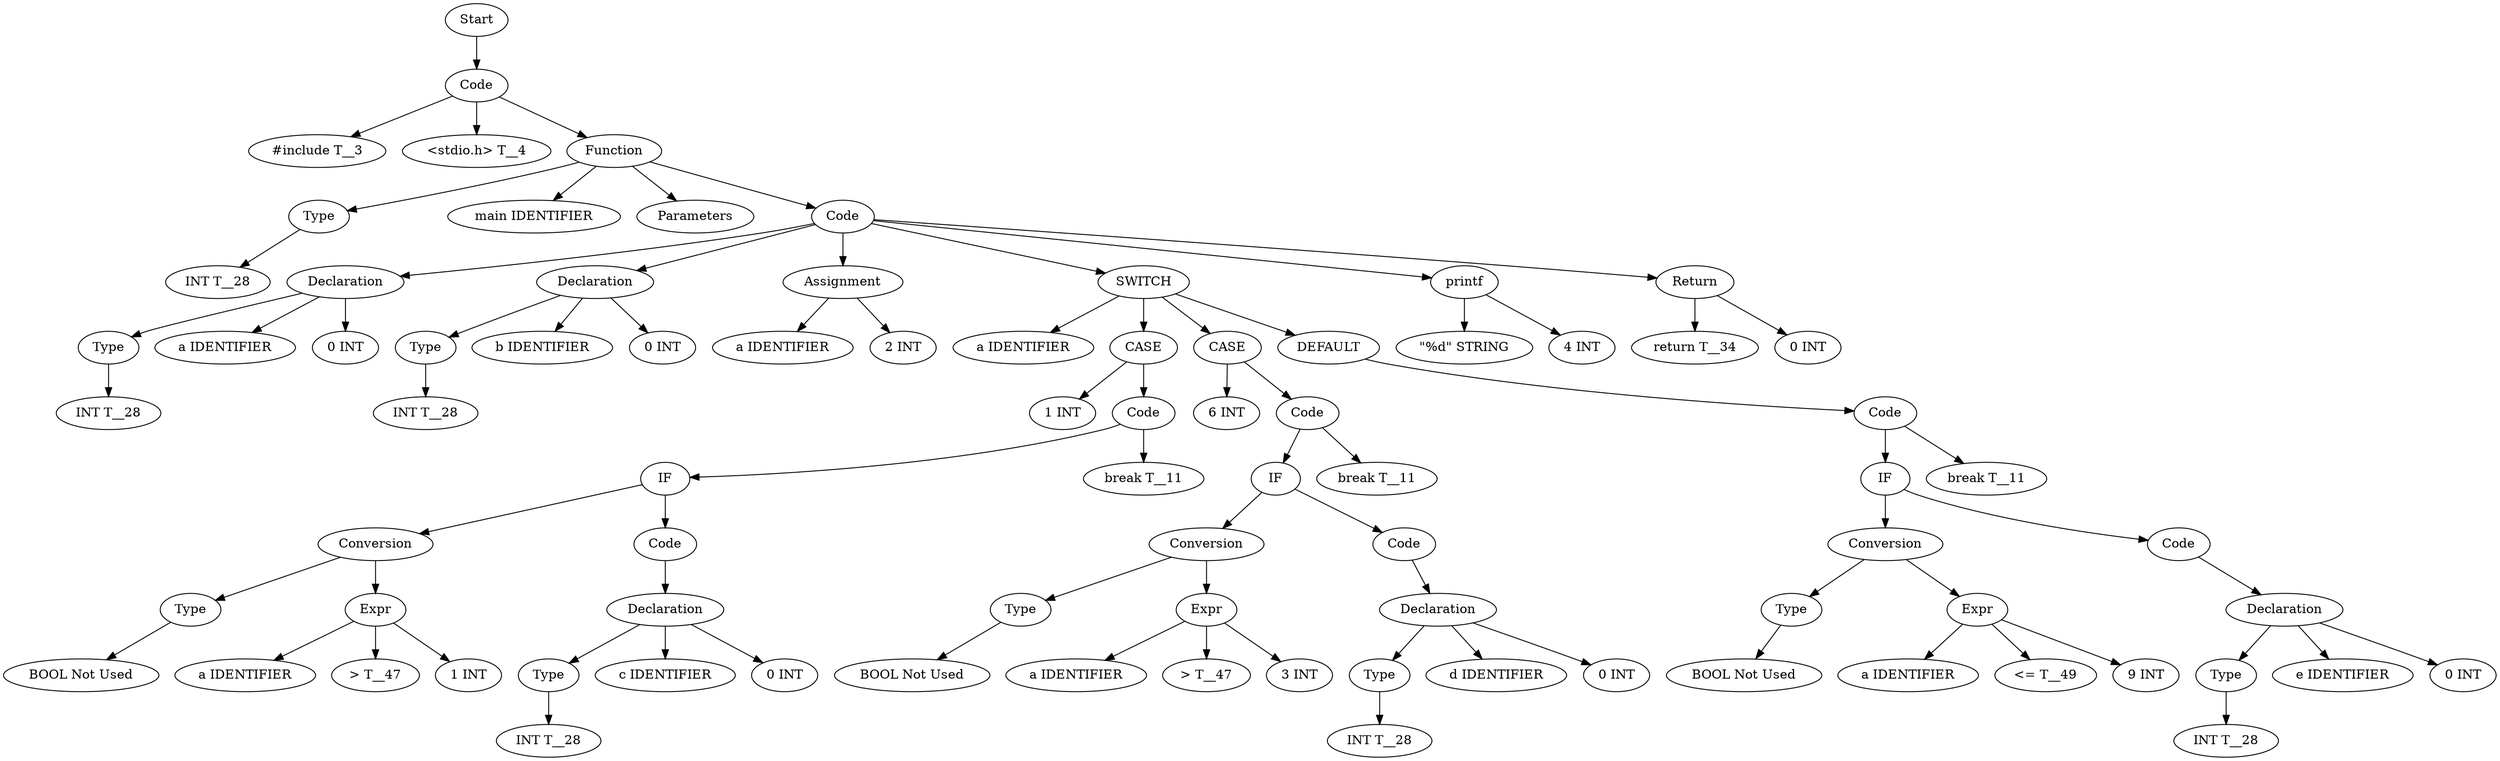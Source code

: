 digraph AST {
  "123260941450784" [label="Start"];
  "123260941450784" -> "123260941443728";
  "123260941443728" [label="Code"];
  "123260941443728" -> "123260941449008";
  "123260941443728" -> "123260941448960";
  "123260941443728" -> "123260941450496";
  "123260941449008" [label="#include T__3"];
  "123260941448960" [label="<stdio.h> T__4"];
  "123260941450496" [label="Function"];
  "123260941450496" -> "123260941446080";
  "123260941450496" -> "123260941447904";
  "123260941450496" -> "123260941438256";
  "123260941450496" -> "123260941448864";
  "123260941446080" [label="Type"];
  "123260941446080" -> "123260941438544";
  "123260941438544" [label="INT T__28"];
  "123260941447904" [label="main IDENTIFIER"];
  "123260941438256" [label="Parameters"];
  "123260941448864" [label="Code"];
  "123260941448864" -> "123260941450208";
  "123260941448864" -> "123260941590176";
  "123260941448864" -> "123260941587440";
  "123260941448864" -> "123260941587296";
  "123260941448864" -> "123260941588640";
  "123260941448864" -> "123260941585760";
  "123260941450208" [label="Declaration"];
  "123260941450208" -> "123260941438736";
  "123260941450208" -> "123260941586720";
  "123260941450208" -> "123260941588064";
  "123260941438736" [label="Type"];
  "123260941438736" -> "123260941442720";
  "123260941442720" [label="INT T__28"];
  "123260941586720" [label="a IDENTIFIER"];
  "123260941588064" [label="0 INT"];
  "123260941590176" [label="Declaration"];
  "123260941590176" -> "123260941588928";
  "123260941590176" -> "123260941589984";
  "123260941590176" -> "123260941584032";
  "123260941588928" [label="Type"];
  "123260941588928" -> "123260941583312";
  "123260941583312" [label="INT T__28"];
  "123260941589984" [label="b IDENTIFIER"];
  "123260941584032" [label="0 INT"];
  "123260941587440" [label="Assignment"];
  "123260941587440" -> "123260941587536";
  "123260941587440" -> "123260941589120";
  "123260941587536" [label="a IDENTIFIER"];
  "123260941589120" [label="2 INT"];
  "123260941587296" [label="SWITCH"];
  "123260941587296" -> "123260941590032";
  "123260941587296" -> "123260941588208";
  "123260941587296" -> "123260941589072";
  "123260941587296" -> "123260941585904";
  "123260941590032" [label="a IDENTIFIER"];
  "123260941588208" [label="CASE"];
  "123260941588208" -> "123260941588976";
  "123260941588208" -> "123260941583168";
  "123260941588976" [label="1 INT"];
  "123260941583168" [label="Code"];
  "123260941583168" -> "123260941583072";
  "123260941583168" -> "123260941587824";
  "123260941583072" [label="IF"];
  "123260941583072" -> "123260941595360";
  "123260941583072" -> "123260941596512";
  "123260941595360" [label="Conversion"];
  "123260941595360" -> "123260941595456";
  "123260941595360" -> "123260941588880";
  "123260941595456" [label="Type"];
  "123260941595456" -> "123260941582688";
  "123260941582688" [label="BOOL Not Used"];
  "123260941588880" [label="Expr"];
  "123260941588880" -> "123260941588304";
  "123260941588880" -> "123260941591136";
  "123260941588880" -> "123260941583408";
  "123260941588304" [label="a IDENTIFIER"];
  "123260941591136" [label="> T__47"];
  "123260941583408" [label="1 INT"];
  "123260941596512" [label="Code"];
  "123260941596512" -> "123260941588016";
  "123260941588016" [label="Declaration"];
  "123260941588016" -> "123260941584944";
  "123260941588016" -> "123260941585952";
  "123260941588016" -> "123260941583120";
  "123260941584944" [label="Type"];
  "123260941584944" -> "123260941587584";
  "123260941587584" [label="INT T__28"];
  "123260941585952" [label="c IDENTIFIER"];
  "123260941583120" [label="0 INT"];
  "123260941587824" [label="break T__11"];
  "123260941589072" [label="CASE"];
  "123260941589072" -> "123260941589168";
  "123260941589072" -> "123260941589264";
  "123260941589168" [label="6 INT"];
  "123260941589264" [label="Code"];
  "123260941589264" -> "123260941588784";
  "123260941589264" -> "123260941582736";
  "123260941588784" [label="IF"];
  "123260941588784" -> "123260941596272";
  "123260941588784" -> "123260941588352";
  "123260941596272" [label="Conversion"];
  "123260941596272" -> "123260941582832";
  "123260941596272" -> "123260941590128";
  "123260941582832" [label="Type"];
  "123260941582832" -> "123260941596368";
  "123260941596368" [label="BOOL Not Used"];
  "123260941590128" [label="Expr"];
  "123260941590128" -> "123260941585616";
  "123260941590128" -> "123260941585664";
  "123260941590128" -> "123260941584080";
  "123260941585616" [label="a IDENTIFIER"];
  "123260941585664" [label="> T__47"];
  "123260941584080" [label="3 INT"];
  "123260941588352" [label="Code"];
  "123260941588352" -> "123260941588496";
  "123260941588496" [label="Declaration"];
  "123260941588496" -> "123260941582592";
  "123260941588496" -> "123260941587872";
  "123260941588496" -> "123260941583984";
  "123260941582592" [label="Type"];
  "123260941582592" -> "123260941587008";
  "123260941587008" [label="INT T__28"];
  "123260941587872" [label="d IDENTIFIER"];
  "123260941583984" [label="0 INT"];
  "123260941582736" [label="break T__11"];
  "123260941585904" [label="DEFAULT"];
  "123260941585904" -> "123260941587056";
  "123260941587056" [label="Code"];
  "123260941587056" -> "123260941587104";
  "123260941587056" -> "123260941594496";
  "123260941587104" [label="IF"];
  "123260941587104" -> "123260941596320";
  "123260941587104" -> "123260941596608";
  "123260941596320" [label="Conversion"];
  "123260941596320" -> "123260941595312";
  "123260941596320" -> "123260941582544";
  "123260941595312" [label="Type"];
  "123260941595312" -> "123260941596992";
  "123260941596992" [label="BOOL Not Used"];
  "123260941582544" [label="Expr"];
  "123260941582544" -> "123260941583456";
  "123260941582544" -> "123260941583792";
  "123260941582544" -> "123260941592000";
  "123260941583456" [label="a IDENTIFIER"];
  "123260941583792" [label="<= T__49"];
  "123260941592000" [label="9 INT"];
  "123260941596608" [label="Code"];
  "123260941596608" -> "123260941591952";
  "123260941591952" [label="Declaration"];
  "123260941591952" -> "123260941593776";
  "123260941591952" -> "123260941593680";
  "123260941591952" -> "123260941592816";
  "123260941593776" [label="Type"];
  "123260941593776" -> "123260941593728";
  "123260941593728" [label="INT T__28"];
  "123260941593680" [label="e IDENTIFIER"];
  "123260941592816" [label="0 INT"];
  "123260941594496" [label="break T__11"];
  "123260941588640" [label="printf"];
  "123260941588640" -> "123260941584560";
  "123260941588640" -> "123260941585712";
  "123260941584560" [label="\"%d\" STRING"];
  "123260941585712" [label="4 INT"];
  "123260941585760" [label="Return"];
  "123260941585760" -> "123260941584752";
  "123260941585760" -> "123260941593200";
  "123260941584752" [label="return T__34"];
  "123260941593200" [label="0 INT"];
}

